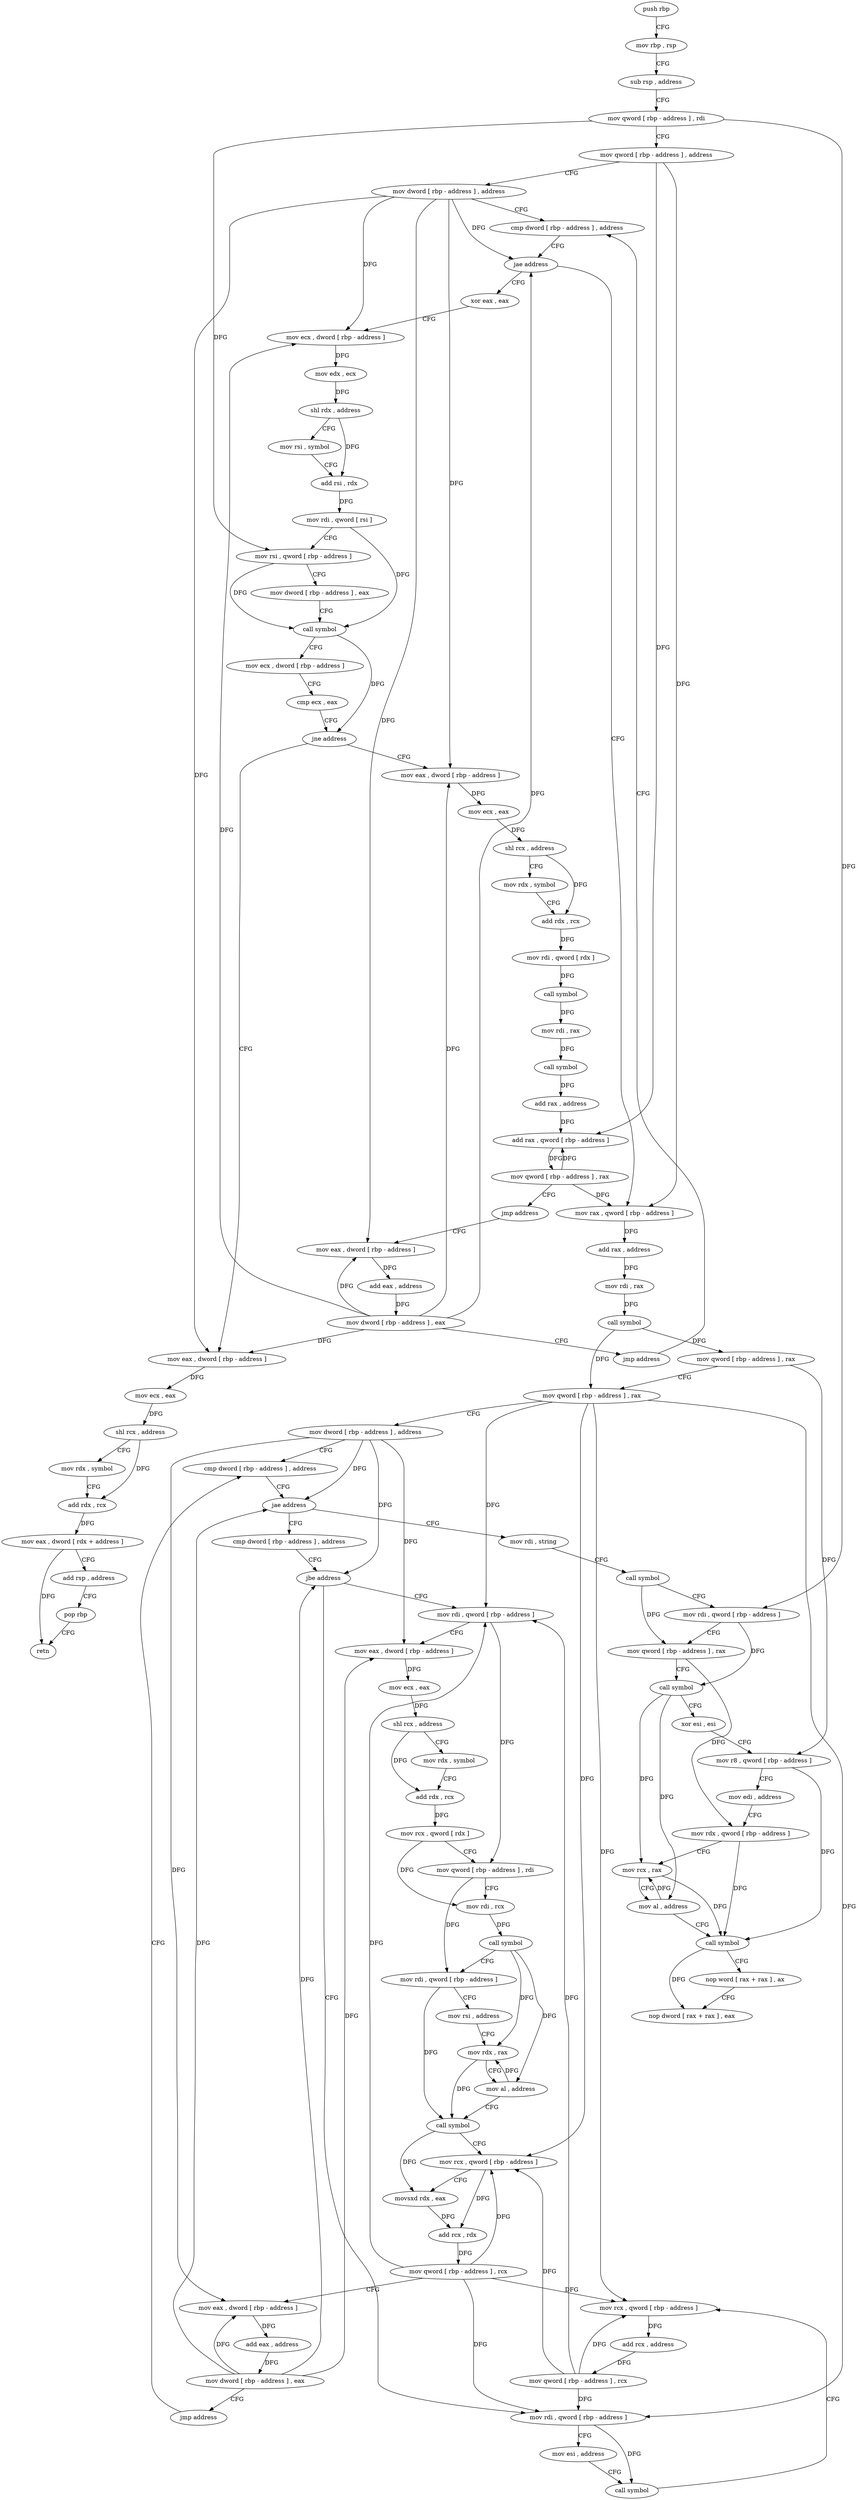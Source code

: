 digraph "func" {
"4301488" [label = "push rbp" ]
"4301489" [label = "mov rbp , rsp" ]
"4301492" [label = "sub rsp , address" ]
"4301496" [label = "mov qword [ rbp - address ] , rdi" ]
"4301500" [label = "mov qword [ rbp - address ] , address" ]
"4301508" [label = "mov dword [ rbp - address ] , address" ]
"4301515" [label = "cmp dword [ rbp - address ] , address" ]
"4301677" [label = "mov rax , qword [ rbp - address ]" ]
"4301681" [label = "add rax , address" ]
"4301687" [label = "mov rdi , rax" ]
"4301690" [label = "call symbol" ]
"4301695" [label = "mov qword [ rbp - address ] , rax" ]
"4301699" [label = "mov qword [ rbp - address ] , rax" ]
"4301703" [label = "mov dword [ rbp - address ] , address" ]
"4301710" [label = "cmp dword [ rbp - address ] , address" ]
"4301525" [label = "xor eax , eax" ]
"4301527" [label = "mov ecx , dword [ rbp - address ]" ]
"4301530" [label = "mov edx , ecx" ]
"4301532" [label = "shl rdx , address" ]
"4301536" [label = "mov rsi , symbol" ]
"4301546" [label = "add rsi , rdx" ]
"4301549" [label = "mov rdi , qword [ rsi ]" ]
"4301552" [label = "mov rsi , qword [ rbp - address ]" ]
"4301556" [label = "mov dword [ rbp - address ] , eax" ]
"4301559" [label = "call symbol" ]
"4301564" [label = "mov ecx , dword [ rbp - address ]" ]
"4301567" [label = "cmp ecx , eax" ]
"4301569" [label = "jne address" ]
"4301606" [label = "mov eax , dword [ rbp - address ]" ]
"4301575" [label = "mov eax , dword [ rbp - address ]" ]
"4301852" [label = "mov rdi , string" ]
"4301862" [label = "call symbol" ]
"4301867" [label = "mov rdi , qword [ rbp - address ]" ]
"4301871" [label = "mov qword [ rbp - address ] , rax" ]
"4301875" [label = "call symbol" ]
"4301880" [label = "xor esi , esi" ]
"4301882" [label = "mov r8 , qword [ rbp - address ]" ]
"4301886" [label = "mov edi , address" ]
"4301891" [label = "mov rdx , qword [ rbp - address ]" ]
"4301895" [label = "mov rcx , rax" ]
"4301898" [label = "mov al , address" ]
"4301900" [label = "call symbol" ]
"4301905" [label = "nop word [ rax + rax ] , ax" ]
"4301915" [label = "nop dword [ rax + rax ] , eax" ]
"4301720" [label = "cmp dword [ rbp - address ] , address" ]
"4301724" [label = "jbe address" ]
"4301759" [label = "mov rdi , qword [ rbp - address ]" ]
"4301730" [label = "mov rdi , qword [ rbp - address ]" ]
"4301609" [label = "mov ecx , eax" ]
"4301611" [label = "shl rcx , address" ]
"4301615" [label = "mov rdx , symbol" ]
"4301625" [label = "add rdx , rcx" ]
"4301628" [label = "mov rdi , qword [ rdx ]" ]
"4301631" [label = "call symbol" ]
"4301636" [label = "mov rdi , rax" ]
"4301639" [label = "call symbol" ]
"4301644" [label = "add rax , address" ]
"4301650" [label = "add rax , qword [ rbp - address ]" ]
"4301654" [label = "mov qword [ rbp - address ] , rax" ]
"4301658" [label = "jmp address" ]
"4301663" [label = "mov eax , dword [ rbp - address ]" ]
"4301578" [label = "mov ecx , eax" ]
"4301580" [label = "shl rcx , address" ]
"4301584" [label = "mov rdx , symbol" ]
"4301594" [label = "add rdx , rcx" ]
"4301597" [label = "mov eax , dword [ rdx + address ]" ]
"4301600" [label = "add rsp , address" ]
"4301604" [label = "pop rbp" ]
"4301605" [label = "retn" ]
"4301763" [label = "mov eax , dword [ rbp - address ]" ]
"4301766" [label = "mov ecx , eax" ]
"4301768" [label = "shl rcx , address" ]
"4301772" [label = "mov rdx , symbol" ]
"4301782" [label = "add rdx , rcx" ]
"4301785" [label = "mov rcx , qword [ rdx ]" ]
"4301788" [label = "mov qword [ rbp - address ] , rdi" ]
"4301792" [label = "mov rdi , rcx" ]
"4301795" [label = "call symbol" ]
"4301800" [label = "mov rdi , qword [ rbp - address ]" ]
"4301804" [label = "mov rsi , address" ]
"4301814" [label = "mov rdx , rax" ]
"4301817" [label = "mov al , address" ]
"4301819" [label = "call symbol" ]
"4301824" [label = "mov rcx , qword [ rbp - address ]" ]
"4301828" [label = "movsxd rdx , eax" ]
"4301831" [label = "add rcx , rdx" ]
"4301834" [label = "mov qword [ rbp - address ] , rcx" ]
"4301838" [label = "mov eax , dword [ rbp - address ]" ]
"4301841" [label = "add eax , address" ]
"4301844" [label = "mov dword [ rbp - address ] , eax" ]
"4301847" [label = "jmp address" ]
"4301734" [label = "mov esi , address" ]
"4301739" [label = "call symbol" ]
"4301744" [label = "mov rcx , qword [ rbp - address ]" ]
"4301748" [label = "add rcx , address" ]
"4301755" [label = "mov qword [ rbp - address ] , rcx" ]
"4301666" [label = "add eax , address" ]
"4301669" [label = "mov dword [ rbp - address ] , eax" ]
"4301672" [label = "jmp address" ]
"4301714" [label = "jae address" ]
"4301519" [label = "jae address" ]
"4301488" -> "4301489" [ label = "CFG" ]
"4301489" -> "4301492" [ label = "CFG" ]
"4301492" -> "4301496" [ label = "CFG" ]
"4301496" -> "4301500" [ label = "CFG" ]
"4301496" -> "4301552" [ label = "DFG" ]
"4301496" -> "4301867" [ label = "DFG" ]
"4301500" -> "4301508" [ label = "CFG" ]
"4301500" -> "4301677" [ label = "DFG" ]
"4301500" -> "4301650" [ label = "DFG" ]
"4301508" -> "4301515" [ label = "CFG" ]
"4301508" -> "4301519" [ label = "DFG" ]
"4301508" -> "4301527" [ label = "DFG" ]
"4301508" -> "4301606" [ label = "DFG" ]
"4301508" -> "4301575" [ label = "DFG" ]
"4301508" -> "4301663" [ label = "DFG" ]
"4301515" -> "4301519" [ label = "CFG" ]
"4301677" -> "4301681" [ label = "DFG" ]
"4301681" -> "4301687" [ label = "DFG" ]
"4301687" -> "4301690" [ label = "DFG" ]
"4301690" -> "4301695" [ label = "DFG" ]
"4301690" -> "4301699" [ label = "DFG" ]
"4301695" -> "4301699" [ label = "CFG" ]
"4301695" -> "4301882" [ label = "DFG" ]
"4301699" -> "4301703" [ label = "CFG" ]
"4301699" -> "4301759" [ label = "DFG" ]
"4301699" -> "4301824" [ label = "DFG" ]
"4301699" -> "4301730" [ label = "DFG" ]
"4301699" -> "4301744" [ label = "DFG" ]
"4301703" -> "4301710" [ label = "CFG" ]
"4301703" -> "4301714" [ label = "DFG" ]
"4301703" -> "4301724" [ label = "DFG" ]
"4301703" -> "4301763" [ label = "DFG" ]
"4301703" -> "4301838" [ label = "DFG" ]
"4301710" -> "4301714" [ label = "CFG" ]
"4301525" -> "4301527" [ label = "CFG" ]
"4301527" -> "4301530" [ label = "DFG" ]
"4301530" -> "4301532" [ label = "DFG" ]
"4301532" -> "4301536" [ label = "CFG" ]
"4301532" -> "4301546" [ label = "DFG" ]
"4301536" -> "4301546" [ label = "CFG" ]
"4301546" -> "4301549" [ label = "DFG" ]
"4301549" -> "4301552" [ label = "CFG" ]
"4301549" -> "4301559" [ label = "DFG" ]
"4301552" -> "4301556" [ label = "CFG" ]
"4301552" -> "4301559" [ label = "DFG" ]
"4301556" -> "4301559" [ label = "CFG" ]
"4301559" -> "4301564" [ label = "CFG" ]
"4301559" -> "4301569" [ label = "DFG" ]
"4301564" -> "4301567" [ label = "CFG" ]
"4301567" -> "4301569" [ label = "CFG" ]
"4301569" -> "4301606" [ label = "CFG" ]
"4301569" -> "4301575" [ label = "CFG" ]
"4301606" -> "4301609" [ label = "DFG" ]
"4301575" -> "4301578" [ label = "DFG" ]
"4301852" -> "4301862" [ label = "CFG" ]
"4301862" -> "4301867" [ label = "CFG" ]
"4301862" -> "4301871" [ label = "DFG" ]
"4301867" -> "4301871" [ label = "CFG" ]
"4301867" -> "4301875" [ label = "DFG" ]
"4301871" -> "4301875" [ label = "CFG" ]
"4301871" -> "4301891" [ label = "DFG" ]
"4301875" -> "4301880" [ label = "CFG" ]
"4301875" -> "4301895" [ label = "DFG" ]
"4301875" -> "4301898" [ label = "DFG" ]
"4301880" -> "4301882" [ label = "CFG" ]
"4301882" -> "4301886" [ label = "CFG" ]
"4301882" -> "4301900" [ label = "DFG" ]
"4301886" -> "4301891" [ label = "CFG" ]
"4301891" -> "4301895" [ label = "CFG" ]
"4301891" -> "4301900" [ label = "DFG" ]
"4301895" -> "4301898" [ label = "CFG" ]
"4301895" -> "4301900" [ label = "DFG" ]
"4301898" -> "4301900" [ label = "CFG" ]
"4301898" -> "4301895" [ label = "DFG" ]
"4301900" -> "4301905" [ label = "CFG" ]
"4301900" -> "4301915" [ label = "DFG" ]
"4301905" -> "4301915" [ label = "CFG" ]
"4301720" -> "4301724" [ label = "CFG" ]
"4301724" -> "4301759" [ label = "CFG" ]
"4301724" -> "4301730" [ label = "CFG" ]
"4301759" -> "4301763" [ label = "CFG" ]
"4301759" -> "4301788" [ label = "DFG" ]
"4301730" -> "4301734" [ label = "CFG" ]
"4301730" -> "4301739" [ label = "DFG" ]
"4301609" -> "4301611" [ label = "DFG" ]
"4301611" -> "4301615" [ label = "CFG" ]
"4301611" -> "4301625" [ label = "DFG" ]
"4301615" -> "4301625" [ label = "CFG" ]
"4301625" -> "4301628" [ label = "DFG" ]
"4301628" -> "4301631" [ label = "DFG" ]
"4301631" -> "4301636" [ label = "DFG" ]
"4301636" -> "4301639" [ label = "DFG" ]
"4301639" -> "4301644" [ label = "DFG" ]
"4301644" -> "4301650" [ label = "DFG" ]
"4301650" -> "4301654" [ label = "DFG" ]
"4301654" -> "4301658" [ label = "CFG" ]
"4301654" -> "4301677" [ label = "DFG" ]
"4301654" -> "4301650" [ label = "DFG" ]
"4301658" -> "4301663" [ label = "CFG" ]
"4301663" -> "4301666" [ label = "DFG" ]
"4301578" -> "4301580" [ label = "DFG" ]
"4301580" -> "4301584" [ label = "CFG" ]
"4301580" -> "4301594" [ label = "DFG" ]
"4301584" -> "4301594" [ label = "CFG" ]
"4301594" -> "4301597" [ label = "DFG" ]
"4301597" -> "4301600" [ label = "CFG" ]
"4301597" -> "4301605" [ label = "DFG" ]
"4301600" -> "4301604" [ label = "CFG" ]
"4301604" -> "4301605" [ label = "CFG" ]
"4301763" -> "4301766" [ label = "DFG" ]
"4301766" -> "4301768" [ label = "DFG" ]
"4301768" -> "4301772" [ label = "CFG" ]
"4301768" -> "4301782" [ label = "DFG" ]
"4301772" -> "4301782" [ label = "CFG" ]
"4301782" -> "4301785" [ label = "DFG" ]
"4301785" -> "4301788" [ label = "CFG" ]
"4301785" -> "4301792" [ label = "DFG" ]
"4301788" -> "4301792" [ label = "CFG" ]
"4301788" -> "4301800" [ label = "DFG" ]
"4301792" -> "4301795" [ label = "DFG" ]
"4301795" -> "4301800" [ label = "CFG" ]
"4301795" -> "4301814" [ label = "DFG" ]
"4301795" -> "4301817" [ label = "DFG" ]
"4301800" -> "4301804" [ label = "CFG" ]
"4301800" -> "4301819" [ label = "DFG" ]
"4301804" -> "4301814" [ label = "CFG" ]
"4301814" -> "4301817" [ label = "CFG" ]
"4301814" -> "4301819" [ label = "DFG" ]
"4301817" -> "4301819" [ label = "CFG" ]
"4301817" -> "4301814" [ label = "DFG" ]
"4301819" -> "4301824" [ label = "CFG" ]
"4301819" -> "4301828" [ label = "DFG" ]
"4301824" -> "4301828" [ label = "CFG" ]
"4301824" -> "4301831" [ label = "DFG" ]
"4301828" -> "4301831" [ label = "DFG" ]
"4301831" -> "4301834" [ label = "DFG" ]
"4301834" -> "4301838" [ label = "CFG" ]
"4301834" -> "4301759" [ label = "DFG" ]
"4301834" -> "4301824" [ label = "DFG" ]
"4301834" -> "4301730" [ label = "DFG" ]
"4301834" -> "4301744" [ label = "DFG" ]
"4301838" -> "4301841" [ label = "DFG" ]
"4301841" -> "4301844" [ label = "DFG" ]
"4301844" -> "4301847" [ label = "CFG" ]
"4301844" -> "4301714" [ label = "DFG" ]
"4301844" -> "4301724" [ label = "DFG" ]
"4301844" -> "4301763" [ label = "DFG" ]
"4301844" -> "4301838" [ label = "DFG" ]
"4301847" -> "4301710" [ label = "CFG" ]
"4301734" -> "4301739" [ label = "CFG" ]
"4301739" -> "4301744" [ label = "CFG" ]
"4301744" -> "4301748" [ label = "DFG" ]
"4301748" -> "4301755" [ label = "DFG" ]
"4301755" -> "4301759" [ label = "DFG" ]
"4301755" -> "4301824" [ label = "DFG" ]
"4301755" -> "4301730" [ label = "DFG" ]
"4301755" -> "4301744" [ label = "DFG" ]
"4301666" -> "4301669" [ label = "DFG" ]
"4301669" -> "4301672" [ label = "CFG" ]
"4301669" -> "4301519" [ label = "DFG" ]
"4301669" -> "4301527" [ label = "DFG" ]
"4301669" -> "4301606" [ label = "DFG" ]
"4301669" -> "4301575" [ label = "DFG" ]
"4301669" -> "4301663" [ label = "DFG" ]
"4301672" -> "4301515" [ label = "CFG" ]
"4301714" -> "4301852" [ label = "CFG" ]
"4301714" -> "4301720" [ label = "CFG" ]
"4301519" -> "4301677" [ label = "CFG" ]
"4301519" -> "4301525" [ label = "CFG" ]
}
